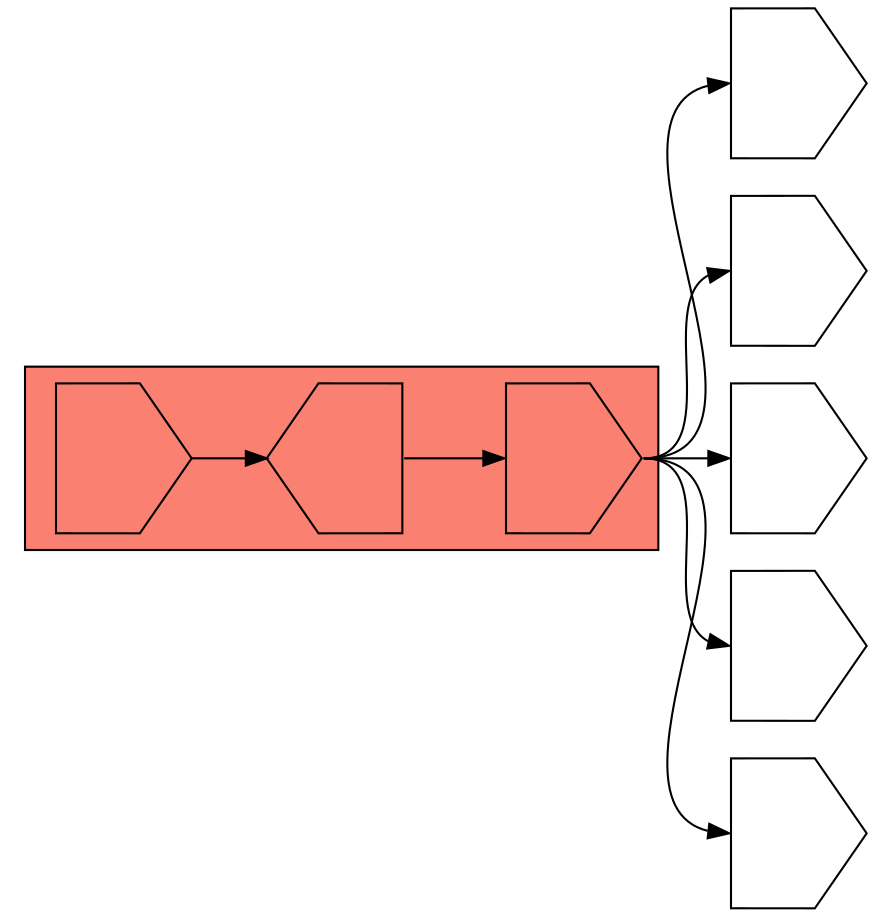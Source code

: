 digraph asm {
	rotate=90;
	edge [headport=n,tailport=s];
subgraph cluster_C14477_20724_3264 {
	14477 [label="",height=1,width=1,shape=invhouse];
	20724 [label="",height=1,width=1,shape=house];
	3264 [label="",height=1,width=1,shape=invhouse];
	style=filled;
	fillcolor=salmon;
}
	2199 [label="",height=1,width=1,shape=invhouse];
	4956 [label="",height=1,width=1,shape=invhouse];
	13976 [label="",height=1,width=1,shape=invhouse];
	16252 [label="",height=1,width=1,shape=invhouse];
	19414 [label="",height=1,width=1,shape=invhouse];
	14477 -> 20724
	20724 -> 3264
	3264 -> 2199
	3264 -> 4956
	3264 -> 13976
	3264 -> 16252
	3264 -> 19414
}